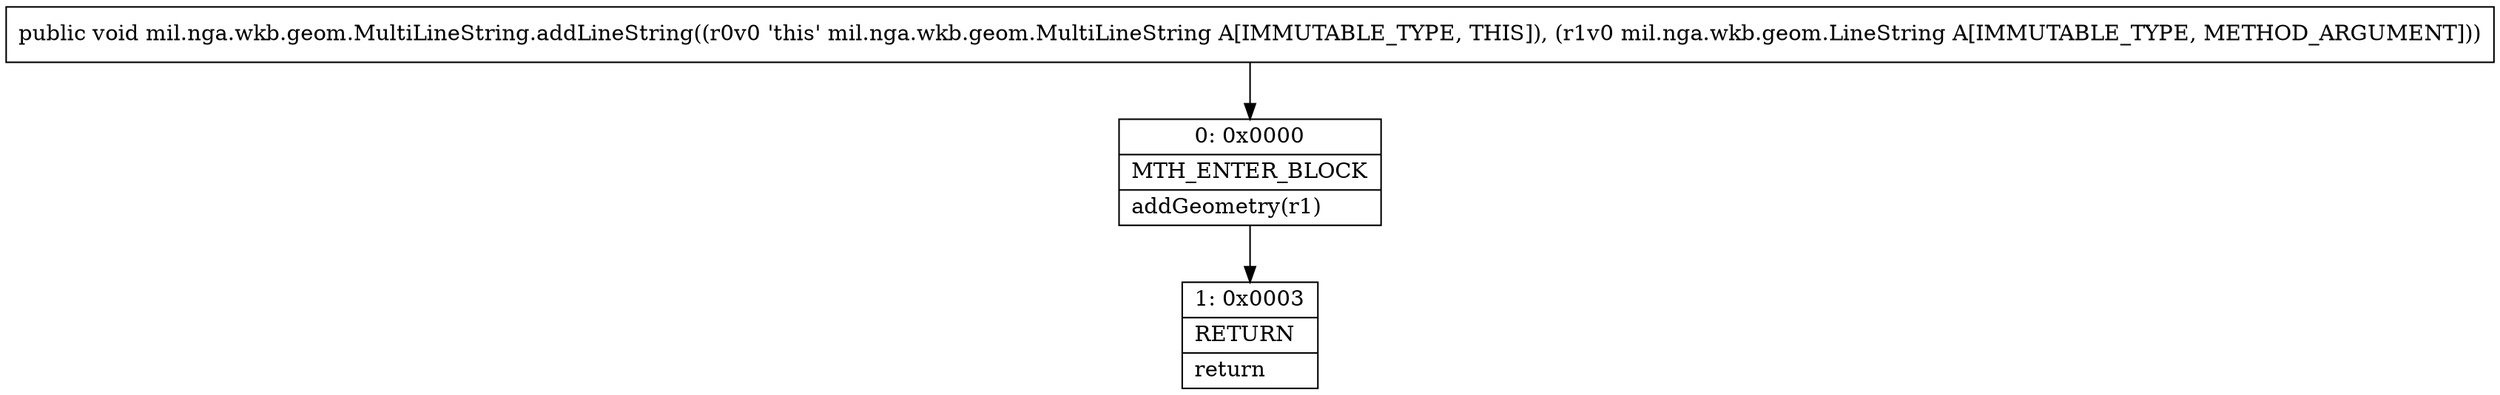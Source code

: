 digraph "CFG formil.nga.wkb.geom.MultiLineString.addLineString(Lmil\/nga\/wkb\/geom\/LineString;)V" {
Node_0 [shape=record,label="{0\:\ 0x0000|MTH_ENTER_BLOCK\l|addGeometry(r1)\l}"];
Node_1 [shape=record,label="{1\:\ 0x0003|RETURN\l|return\l}"];
MethodNode[shape=record,label="{public void mil.nga.wkb.geom.MultiLineString.addLineString((r0v0 'this' mil.nga.wkb.geom.MultiLineString A[IMMUTABLE_TYPE, THIS]), (r1v0 mil.nga.wkb.geom.LineString A[IMMUTABLE_TYPE, METHOD_ARGUMENT])) }"];
MethodNode -> Node_0;
Node_0 -> Node_1;
}

